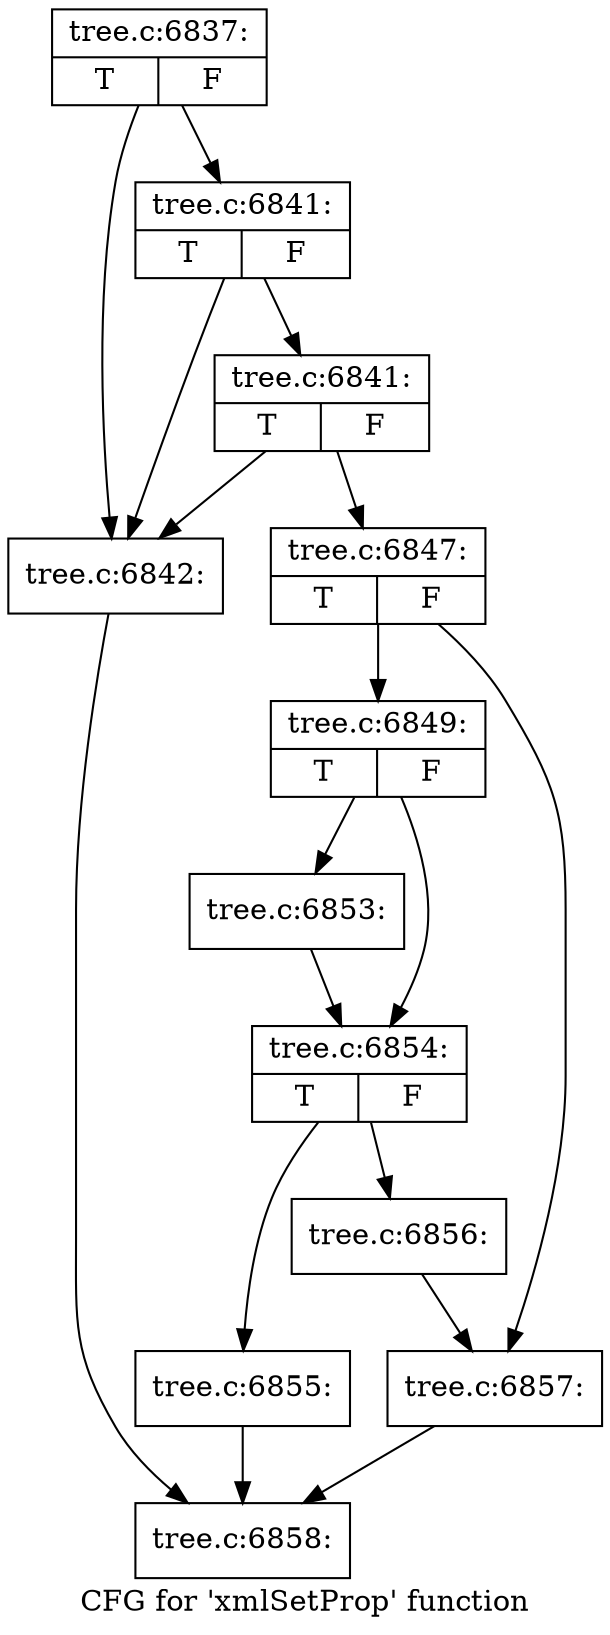 digraph "CFG for 'xmlSetProp' function" {
	label="CFG for 'xmlSetProp' function";

	Node0x55ad0bd9f840 [shape=record,label="{tree.c:6837:|{<s0>T|<s1>F}}"];
	Node0x55ad0bd9f840 -> Node0x55ad0bda67e0;
	Node0x55ad0bd9f840 -> Node0x55ad0bda6900;
	Node0x55ad0bda6900 [shape=record,label="{tree.c:6841:|{<s0>T|<s1>F}}"];
	Node0x55ad0bda6900 -> Node0x55ad0bda67e0;
	Node0x55ad0bda6900 -> Node0x55ad0bda6880;
	Node0x55ad0bda6880 [shape=record,label="{tree.c:6841:|{<s0>T|<s1>F}}"];
	Node0x55ad0bda6880 -> Node0x55ad0bda67e0;
	Node0x55ad0bda6880 -> Node0x55ad0bda6830;
	Node0x55ad0bda67e0 [shape=record,label="{tree.c:6842:}"];
	Node0x55ad0bda67e0 -> Node0x55ad0bacd050;
	Node0x55ad0bda6830 [shape=record,label="{tree.c:6847:|{<s0>T|<s1>F}}"];
	Node0x55ad0bda6830 -> Node0x55ad0bda7450;
	Node0x55ad0bda6830 -> Node0x55ad0bda74a0;
	Node0x55ad0bda7450 [shape=record,label="{tree.c:6849:|{<s0>T|<s1>F}}"];
	Node0x55ad0bda7450 -> Node0x55ad0bda8310;
	Node0x55ad0bda7450 -> Node0x55ad0bda8360;
	Node0x55ad0bda8310 [shape=record,label="{tree.c:6853:}"];
	Node0x55ad0bda8310 -> Node0x55ad0bda8360;
	Node0x55ad0bda8360 [shape=record,label="{tree.c:6854:|{<s0>T|<s1>F}}"];
	Node0x55ad0bda8360 -> Node0x55ad0bda8890;
	Node0x55ad0bda8360 -> Node0x55ad0bda88e0;
	Node0x55ad0bda8890 [shape=record,label="{tree.c:6855:}"];
	Node0x55ad0bda8890 -> Node0x55ad0bacd050;
	Node0x55ad0bda88e0 [shape=record,label="{tree.c:6856:}"];
	Node0x55ad0bda88e0 -> Node0x55ad0bda74a0;
	Node0x55ad0bda74a0 [shape=record,label="{tree.c:6857:}"];
	Node0x55ad0bda74a0 -> Node0x55ad0bacd050;
	Node0x55ad0bacd050 [shape=record,label="{tree.c:6858:}"];
}
